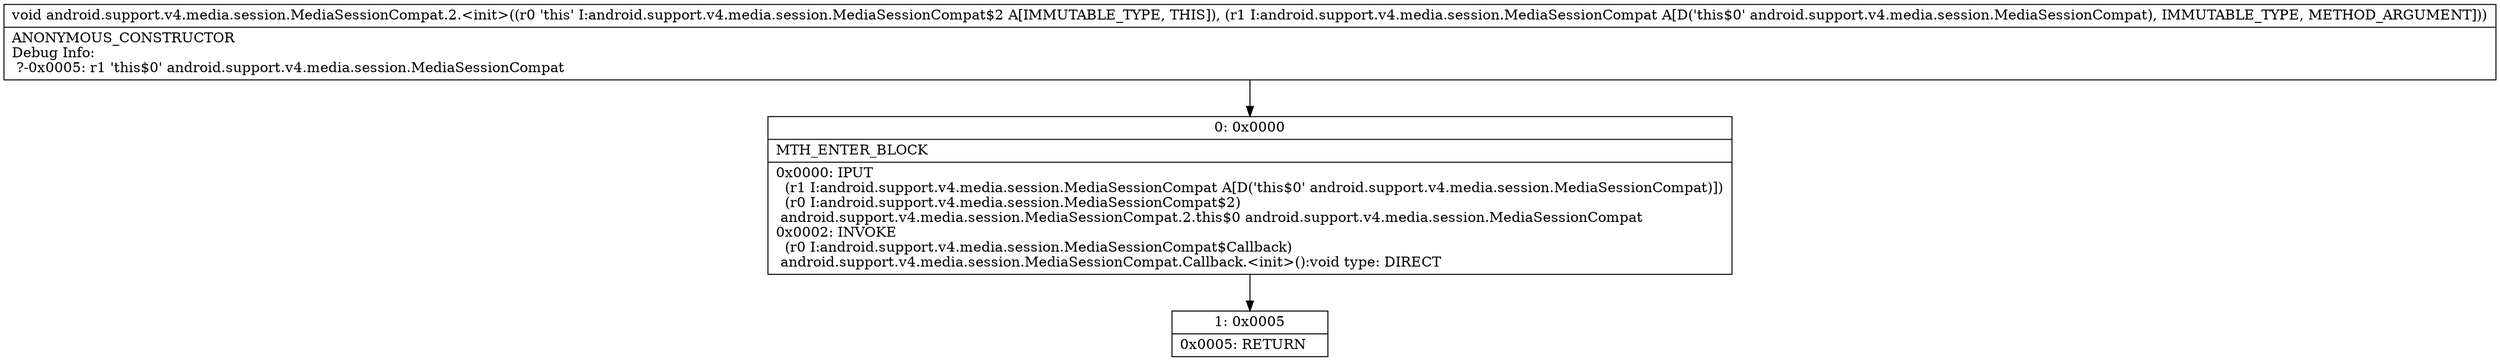 digraph "CFG forandroid.support.v4.media.session.MediaSessionCompat.2.\<init\>(Landroid\/support\/v4\/media\/session\/MediaSessionCompat;)V" {
Node_0 [shape=record,label="{0\:\ 0x0000|MTH_ENTER_BLOCK\l|0x0000: IPUT  \l  (r1 I:android.support.v4.media.session.MediaSessionCompat A[D('this$0' android.support.v4.media.session.MediaSessionCompat)])\l  (r0 I:android.support.v4.media.session.MediaSessionCompat$2)\l android.support.v4.media.session.MediaSessionCompat.2.this$0 android.support.v4.media.session.MediaSessionCompat \l0x0002: INVOKE  \l  (r0 I:android.support.v4.media.session.MediaSessionCompat$Callback)\l android.support.v4.media.session.MediaSessionCompat.Callback.\<init\>():void type: DIRECT \l}"];
Node_1 [shape=record,label="{1\:\ 0x0005|0x0005: RETURN   \l}"];
MethodNode[shape=record,label="{void android.support.v4.media.session.MediaSessionCompat.2.\<init\>((r0 'this' I:android.support.v4.media.session.MediaSessionCompat$2 A[IMMUTABLE_TYPE, THIS]), (r1 I:android.support.v4.media.session.MediaSessionCompat A[D('this$0' android.support.v4.media.session.MediaSessionCompat), IMMUTABLE_TYPE, METHOD_ARGUMENT]))  | ANONYMOUS_CONSTRUCTOR\lDebug Info:\l  ?\-0x0005: r1 'this$0' android.support.v4.media.session.MediaSessionCompat\l}"];
MethodNode -> Node_0;
Node_0 -> Node_1;
}

